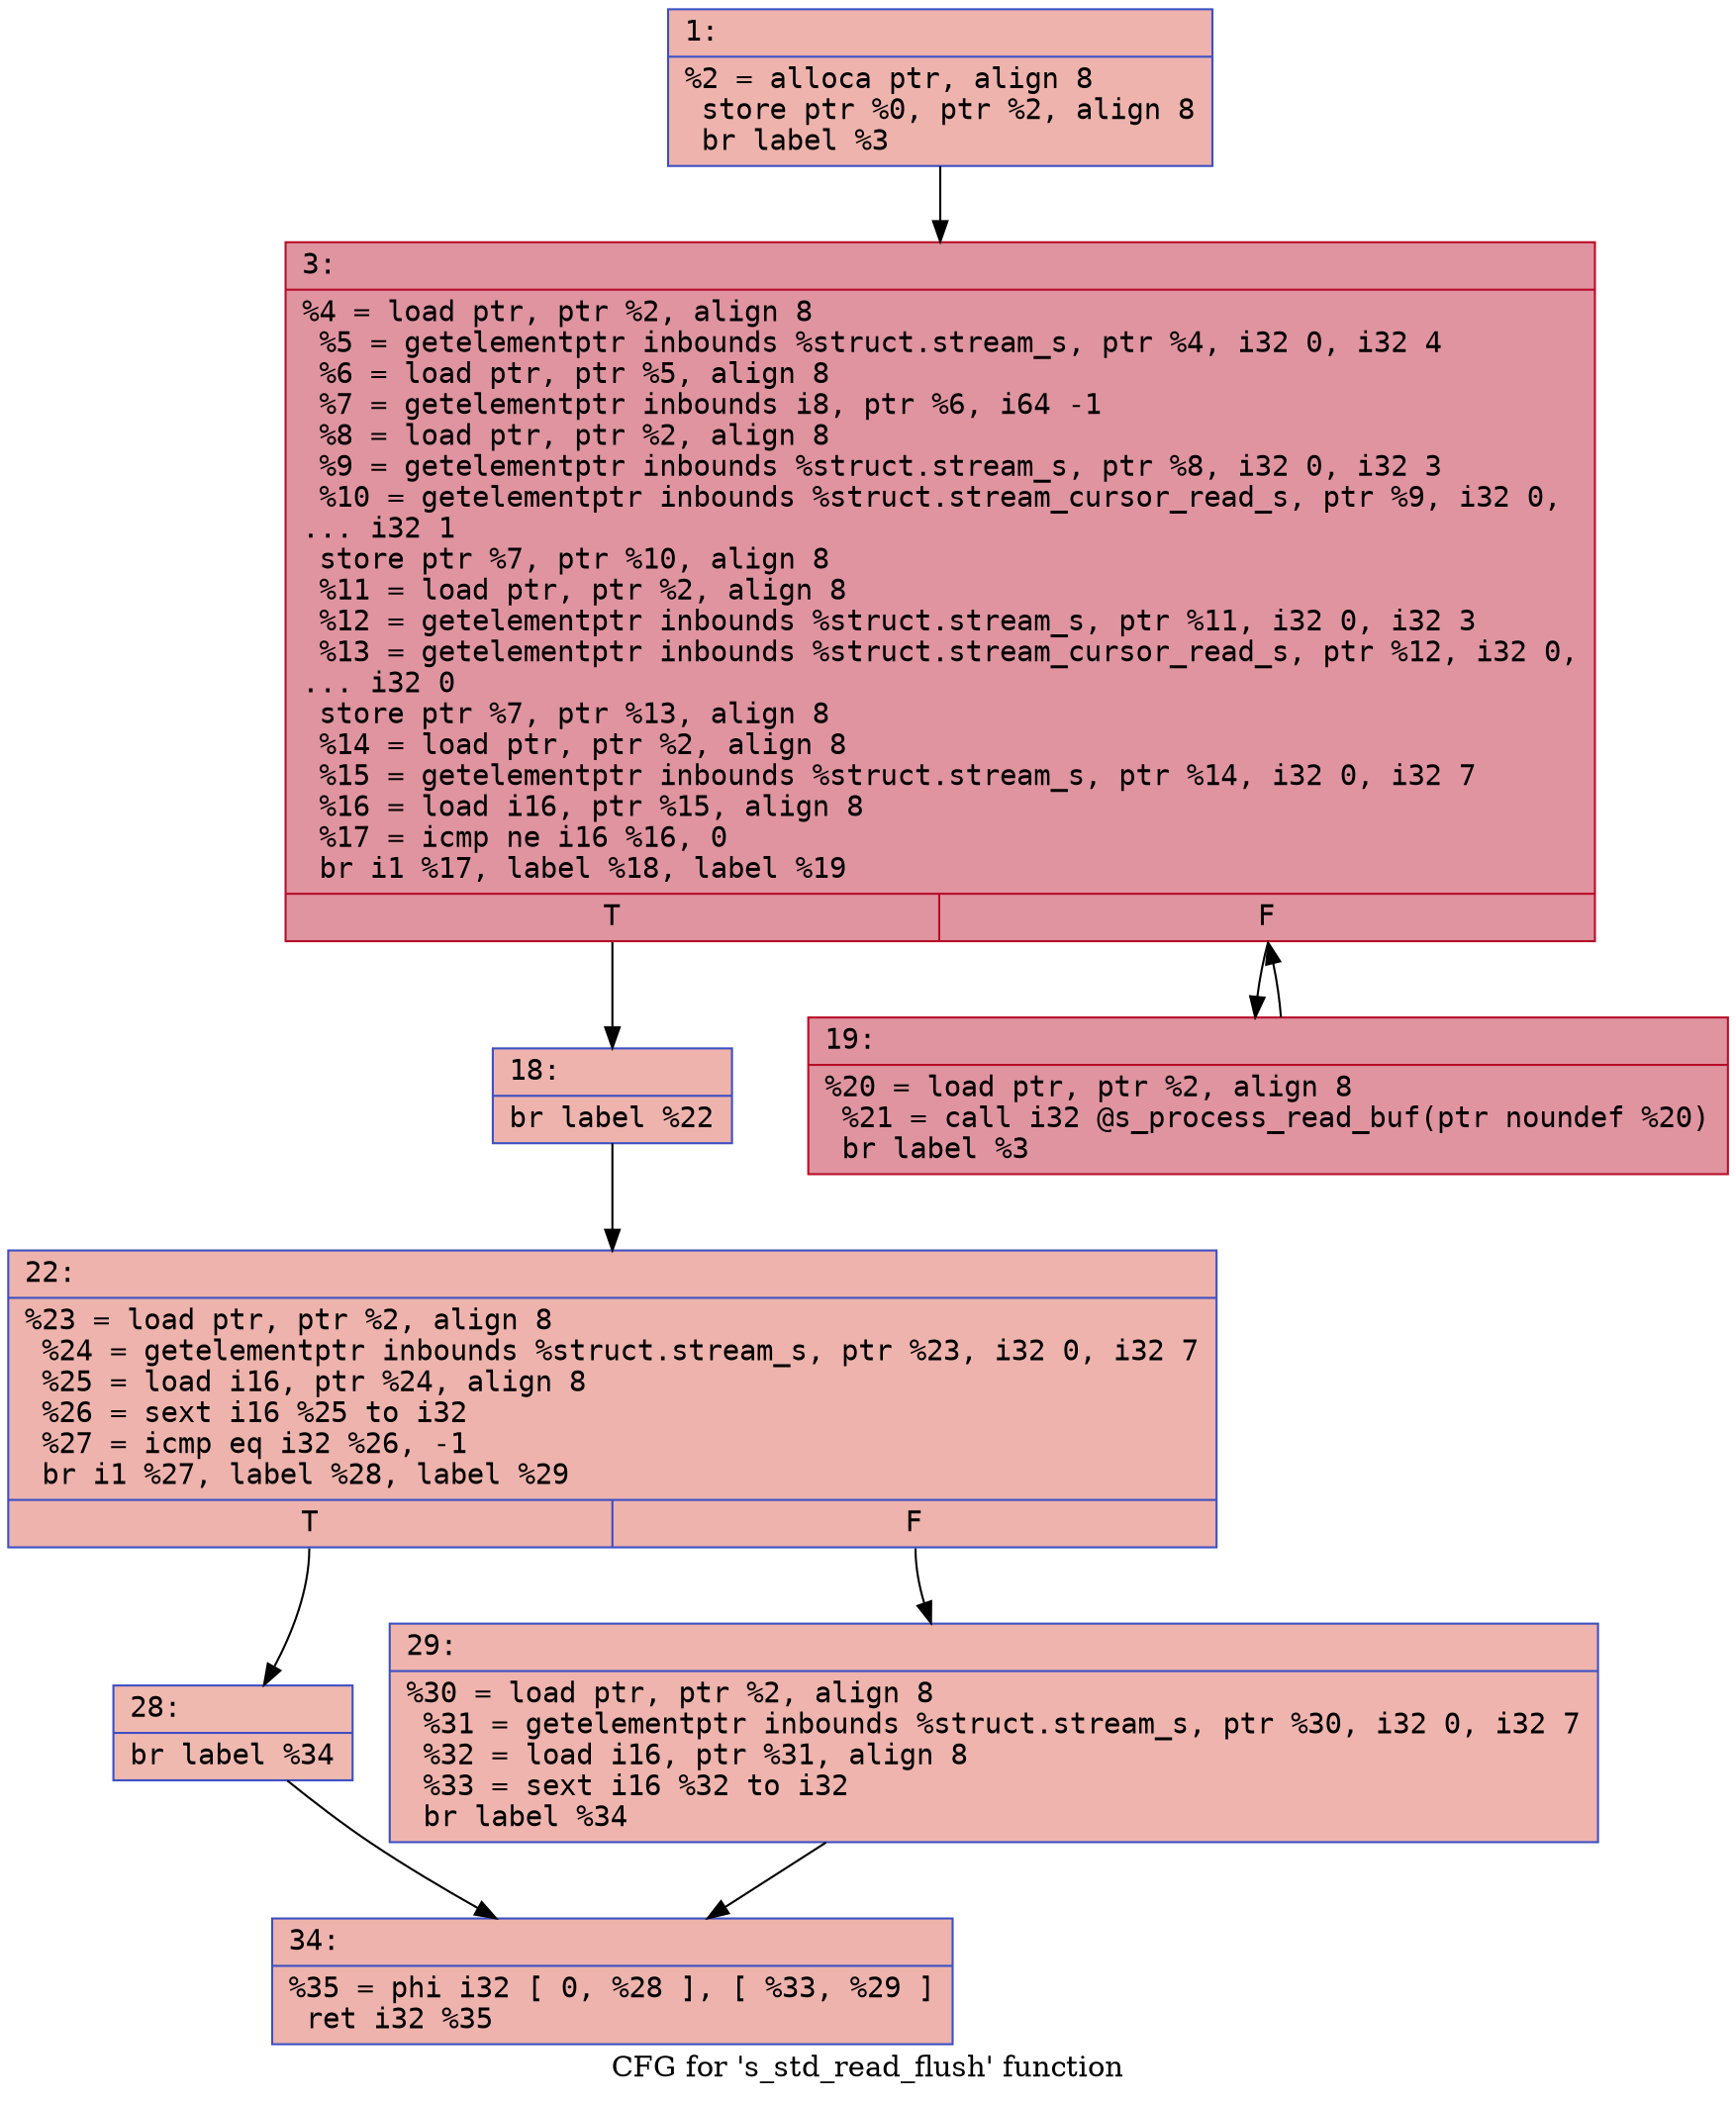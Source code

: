 digraph "CFG for 's_std_read_flush' function" {
	label="CFG for 's_std_read_flush' function";

	Node0x60000320ecb0 [shape=record,color="#3d50c3ff", style=filled, fillcolor="#d6524470" fontname="Courier",label="{1:\l|  %2 = alloca ptr, align 8\l  store ptr %0, ptr %2, align 8\l  br label %3\l}"];
	Node0x60000320ecb0 -> Node0x60000320ed00[tooltip="1 -> 3\nProbability 100.00%" ];
	Node0x60000320ed00 [shape=record,color="#b70d28ff", style=filled, fillcolor="#b70d2870" fontname="Courier",label="{3:\l|  %4 = load ptr, ptr %2, align 8\l  %5 = getelementptr inbounds %struct.stream_s, ptr %4, i32 0, i32 4\l  %6 = load ptr, ptr %5, align 8\l  %7 = getelementptr inbounds i8, ptr %6, i64 -1\l  %8 = load ptr, ptr %2, align 8\l  %9 = getelementptr inbounds %struct.stream_s, ptr %8, i32 0, i32 3\l  %10 = getelementptr inbounds %struct.stream_cursor_read_s, ptr %9, i32 0,\l... i32 1\l  store ptr %7, ptr %10, align 8\l  %11 = load ptr, ptr %2, align 8\l  %12 = getelementptr inbounds %struct.stream_s, ptr %11, i32 0, i32 3\l  %13 = getelementptr inbounds %struct.stream_cursor_read_s, ptr %12, i32 0,\l... i32 0\l  store ptr %7, ptr %13, align 8\l  %14 = load ptr, ptr %2, align 8\l  %15 = getelementptr inbounds %struct.stream_s, ptr %14, i32 0, i32 7\l  %16 = load i16, ptr %15, align 8\l  %17 = icmp ne i16 %16, 0\l  br i1 %17, label %18, label %19\l|{<s0>T|<s1>F}}"];
	Node0x60000320ed00:s0 -> Node0x60000320ed50[tooltip="3 -> 18\nProbability 3.12%" ];
	Node0x60000320ed00:s1 -> Node0x60000320eda0[tooltip="3 -> 19\nProbability 96.88%" ];
	Node0x60000320ed50 [shape=record,color="#3d50c3ff", style=filled, fillcolor="#d6524470" fontname="Courier",label="{18:\l|  br label %22\l}"];
	Node0x60000320ed50 -> Node0x60000320edf0[tooltip="18 -> 22\nProbability 100.00%" ];
	Node0x60000320eda0 [shape=record,color="#b70d28ff", style=filled, fillcolor="#b70d2870" fontname="Courier",label="{19:\l|  %20 = load ptr, ptr %2, align 8\l  %21 = call i32 @s_process_read_buf(ptr noundef %20)\l  br label %3\l}"];
	Node0x60000320eda0 -> Node0x60000320ed00[tooltip="19 -> 3\nProbability 100.00%" ];
	Node0x60000320edf0 [shape=record,color="#3d50c3ff", style=filled, fillcolor="#d6524470" fontname="Courier",label="{22:\l|  %23 = load ptr, ptr %2, align 8\l  %24 = getelementptr inbounds %struct.stream_s, ptr %23, i32 0, i32 7\l  %25 = load i16, ptr %24, align 8\l  %26 = sext i16 %25 to i32\l  %27 = icmp eq i32 %26, -1\l  br i1 %27, label %28, label %29\l|{<s0>T|<s1>F}}"];
	Node0x60000320edf0:s0 -> Node0x60000320ee40[tooltip="22 -> 28\nProbability 37.50%" ];
	Node0x60000320edf0:s1 -> Node0x60000320ee90[tooltip="22 -> 29\nProbability 62.50%" ];
	Node0x60000320ee40 [shape=record,color="#3d50c3ff", style=filled, fillcolor="#de614d70" fontname="Courier",label="{28:\l|  br label %34\l}"];
	Node0x60000320ee40 -> Node0x60000320eee0[tooltip="28 -> 34\nProbability 100.00%" ];
	Node0x60000320ee90 [shape=record,color="#3d50c3ff", style=filled, fillcolor="#d8564670" fontname="Courier",label="{29:\l|  %30 = load ptr, ptr %2, align 8\l  %31 = getelementptr inbounds %struct.stream_s, ptr %30, i32 0, i32 7\l  %32 = load i16, ptr %31, align 8\l  %33 = sext i16 %32 to i32\l  br label %34\l}"];
	Node0x60000320ee90 -> Node0x60000320eee0[tooltip="29 -> 34\nProbability 100.00%" ];
	Node0x60000320eee0 [shape=record,color="#3d50c3ff", style=filled, fillcolor="#d6524470" fontname="Courier",label="{34:\l|  %35 = phi i32 [ 0, %28 ], [ %33, %29 ]\l  ret i32 %35\l}"];
}
